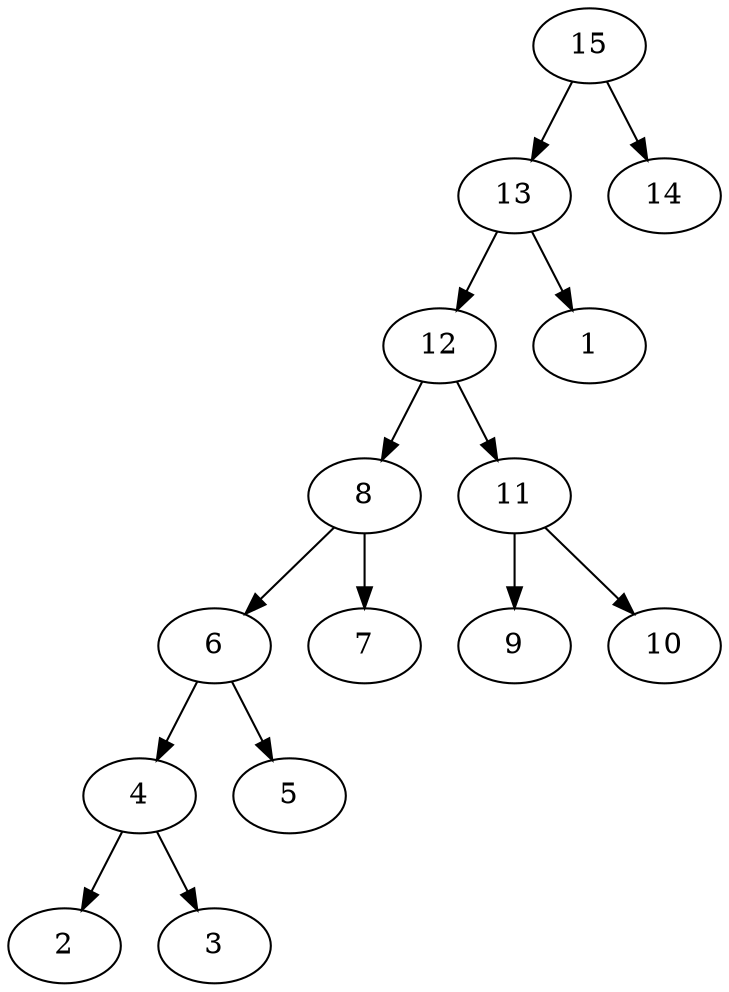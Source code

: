 digraph G {
	4 -> 2
	4 -> 3
	6 -> 4
	6 -> 5
	8 -> 6
	8 -> 7
	11 -> 9
	11 -> 10
	12 -> 8
	12 -> 11
	13 -> 1
	13 -> 12
	15 -> 13
	15 -> 14
}
